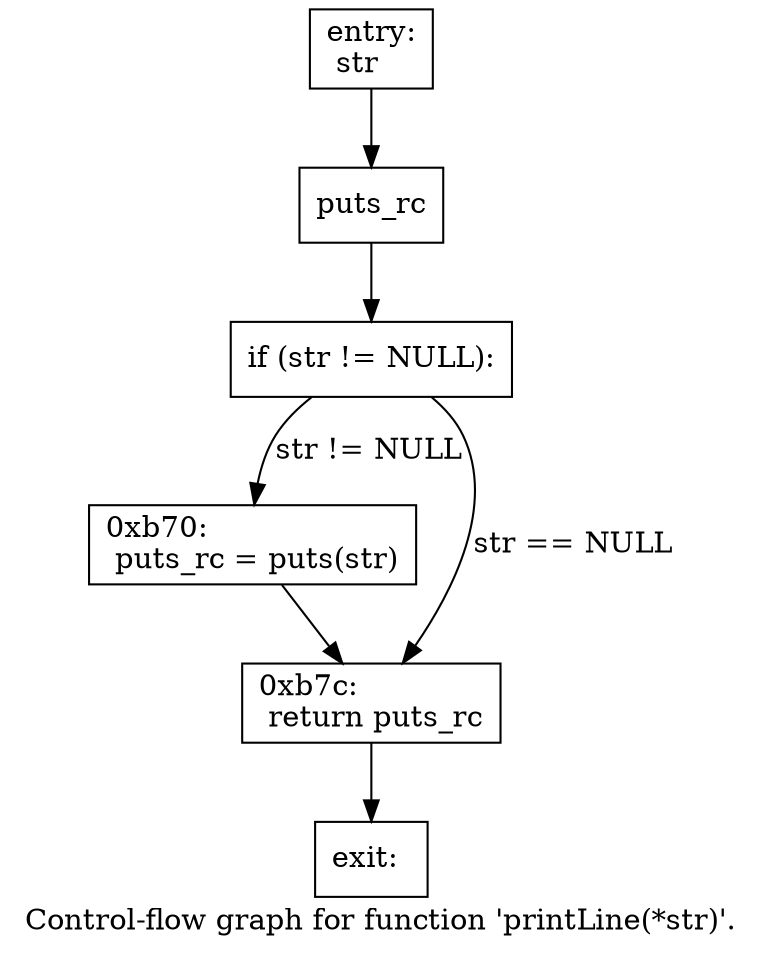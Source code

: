 digraph "Control-flow graph for function 'printLine(*str)'." {
  label="Control-flow graph for function 'printLine(*str)'.";
  node [shape=record];

  Node0774C2D0 [label="{entry:\l  str\l}"];
  Node0774C2D0 -> Node0774BDC0;
  Node0774BDC0 [label="{  puts_rc\l}"];
  Node0774BDC0 -> Node0774BE98;
  Node0774BE98 [label="{  if (str != NULL):\l}"];
  Node0774BE98 -> Node0774BF70 [label="str != NULL"];
  Node0774BE98 -> Node0774BF28 [label="str == NULL"];
  Node0774BF70 [label="{0xb70:\l  puts_rc = puts(str)\l}"];
  Node0774BF70 -> Node0774BF28;
  Node0774BF28 [label="{0xb7c:\l  return puts_rc\l}"];
  Node0774BF28 -> Node0774BD78;
  Node0774BD78 [label="{exit:\l}"];

}
